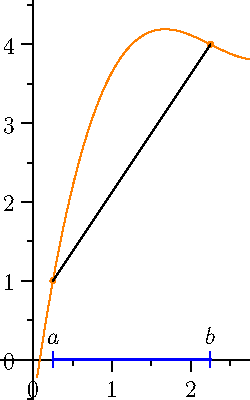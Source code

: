 import graph;

size(0,200);

real xt=2.25;
real yt=4;

real a=-2+xt;
real b=0+xt;

real c=(-2/sqrt(3))+xt;

real a0=-2.2+xt;
real b0=0.5+xt;

real f(real x) { return 0.5*((x-xt)^3-(x-xt))+yt; }
real fp(real x) { return 0.5*(3*(x-xt)^2-1); }
real tc(real x) { return fp(c)*(x-c)+f(c) ; }

draw(graph(f,a0,b0),orange);

draw((a,-0.1)--(a,0.1),blue);
label("$a$",(a,0.1),N);
draw((b,-0.1)--(b,0.1),blue);
label("$b$",(b,0.1),N);
draw((a,0)--(b,0),blue+1);
dot((a,f(a)),orange);
dot((b,f(b)),orange);

draw((a,f(a))--(b,f(b)),black);

//dot((c,f(c)),orange);
draw(graph(tc,c-0.5,c+0.5),invisible);


xaxis(RightTicks);
yaxis(LeftTicks);

